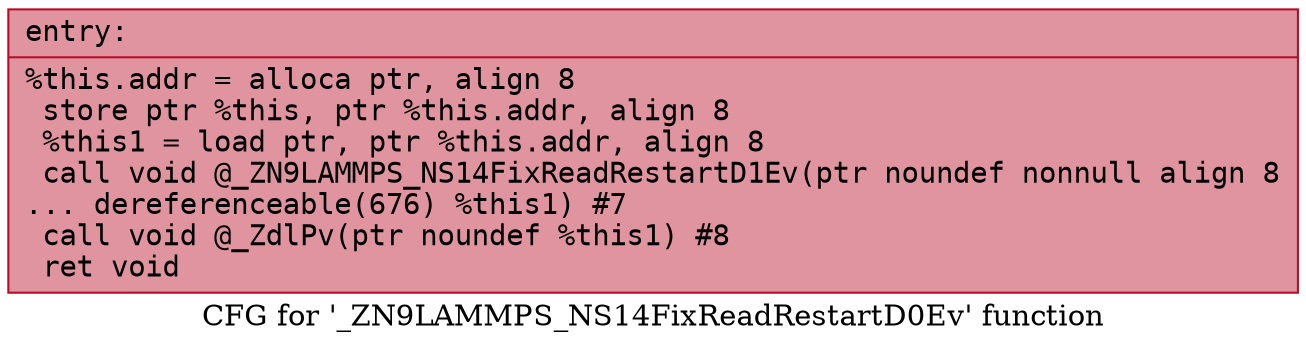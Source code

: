 digraph "CFG for '_ZN9LAMMPS_NS14FixReadRestartD0Ev' function" {
	label="CFG for '_ZN9LAMMPS_NS14FixReadRestartD0Ev' function";

	Node0x55f8eeda2090 [shape=record,color="#b70d28ff", style=filled, fillcolor="#b70d2870" fontname="Courier",label="{entry:\l|  %this.addr = alloca ptr, align 8\l  store ptr %this, ptr %this.addr, align 8\l  %this1 = load ptr, ptr %this.addr, align 8\l  call void @_ZN9LAMMPS_NS14FixReadRestartD1Ev(ptr noundef nonnull align 8\l... dereferenceable(676) %this1) #7\l  call void @_ZdlPv(ptr noundef %this1) #8\l  ret void\l}"];
}
